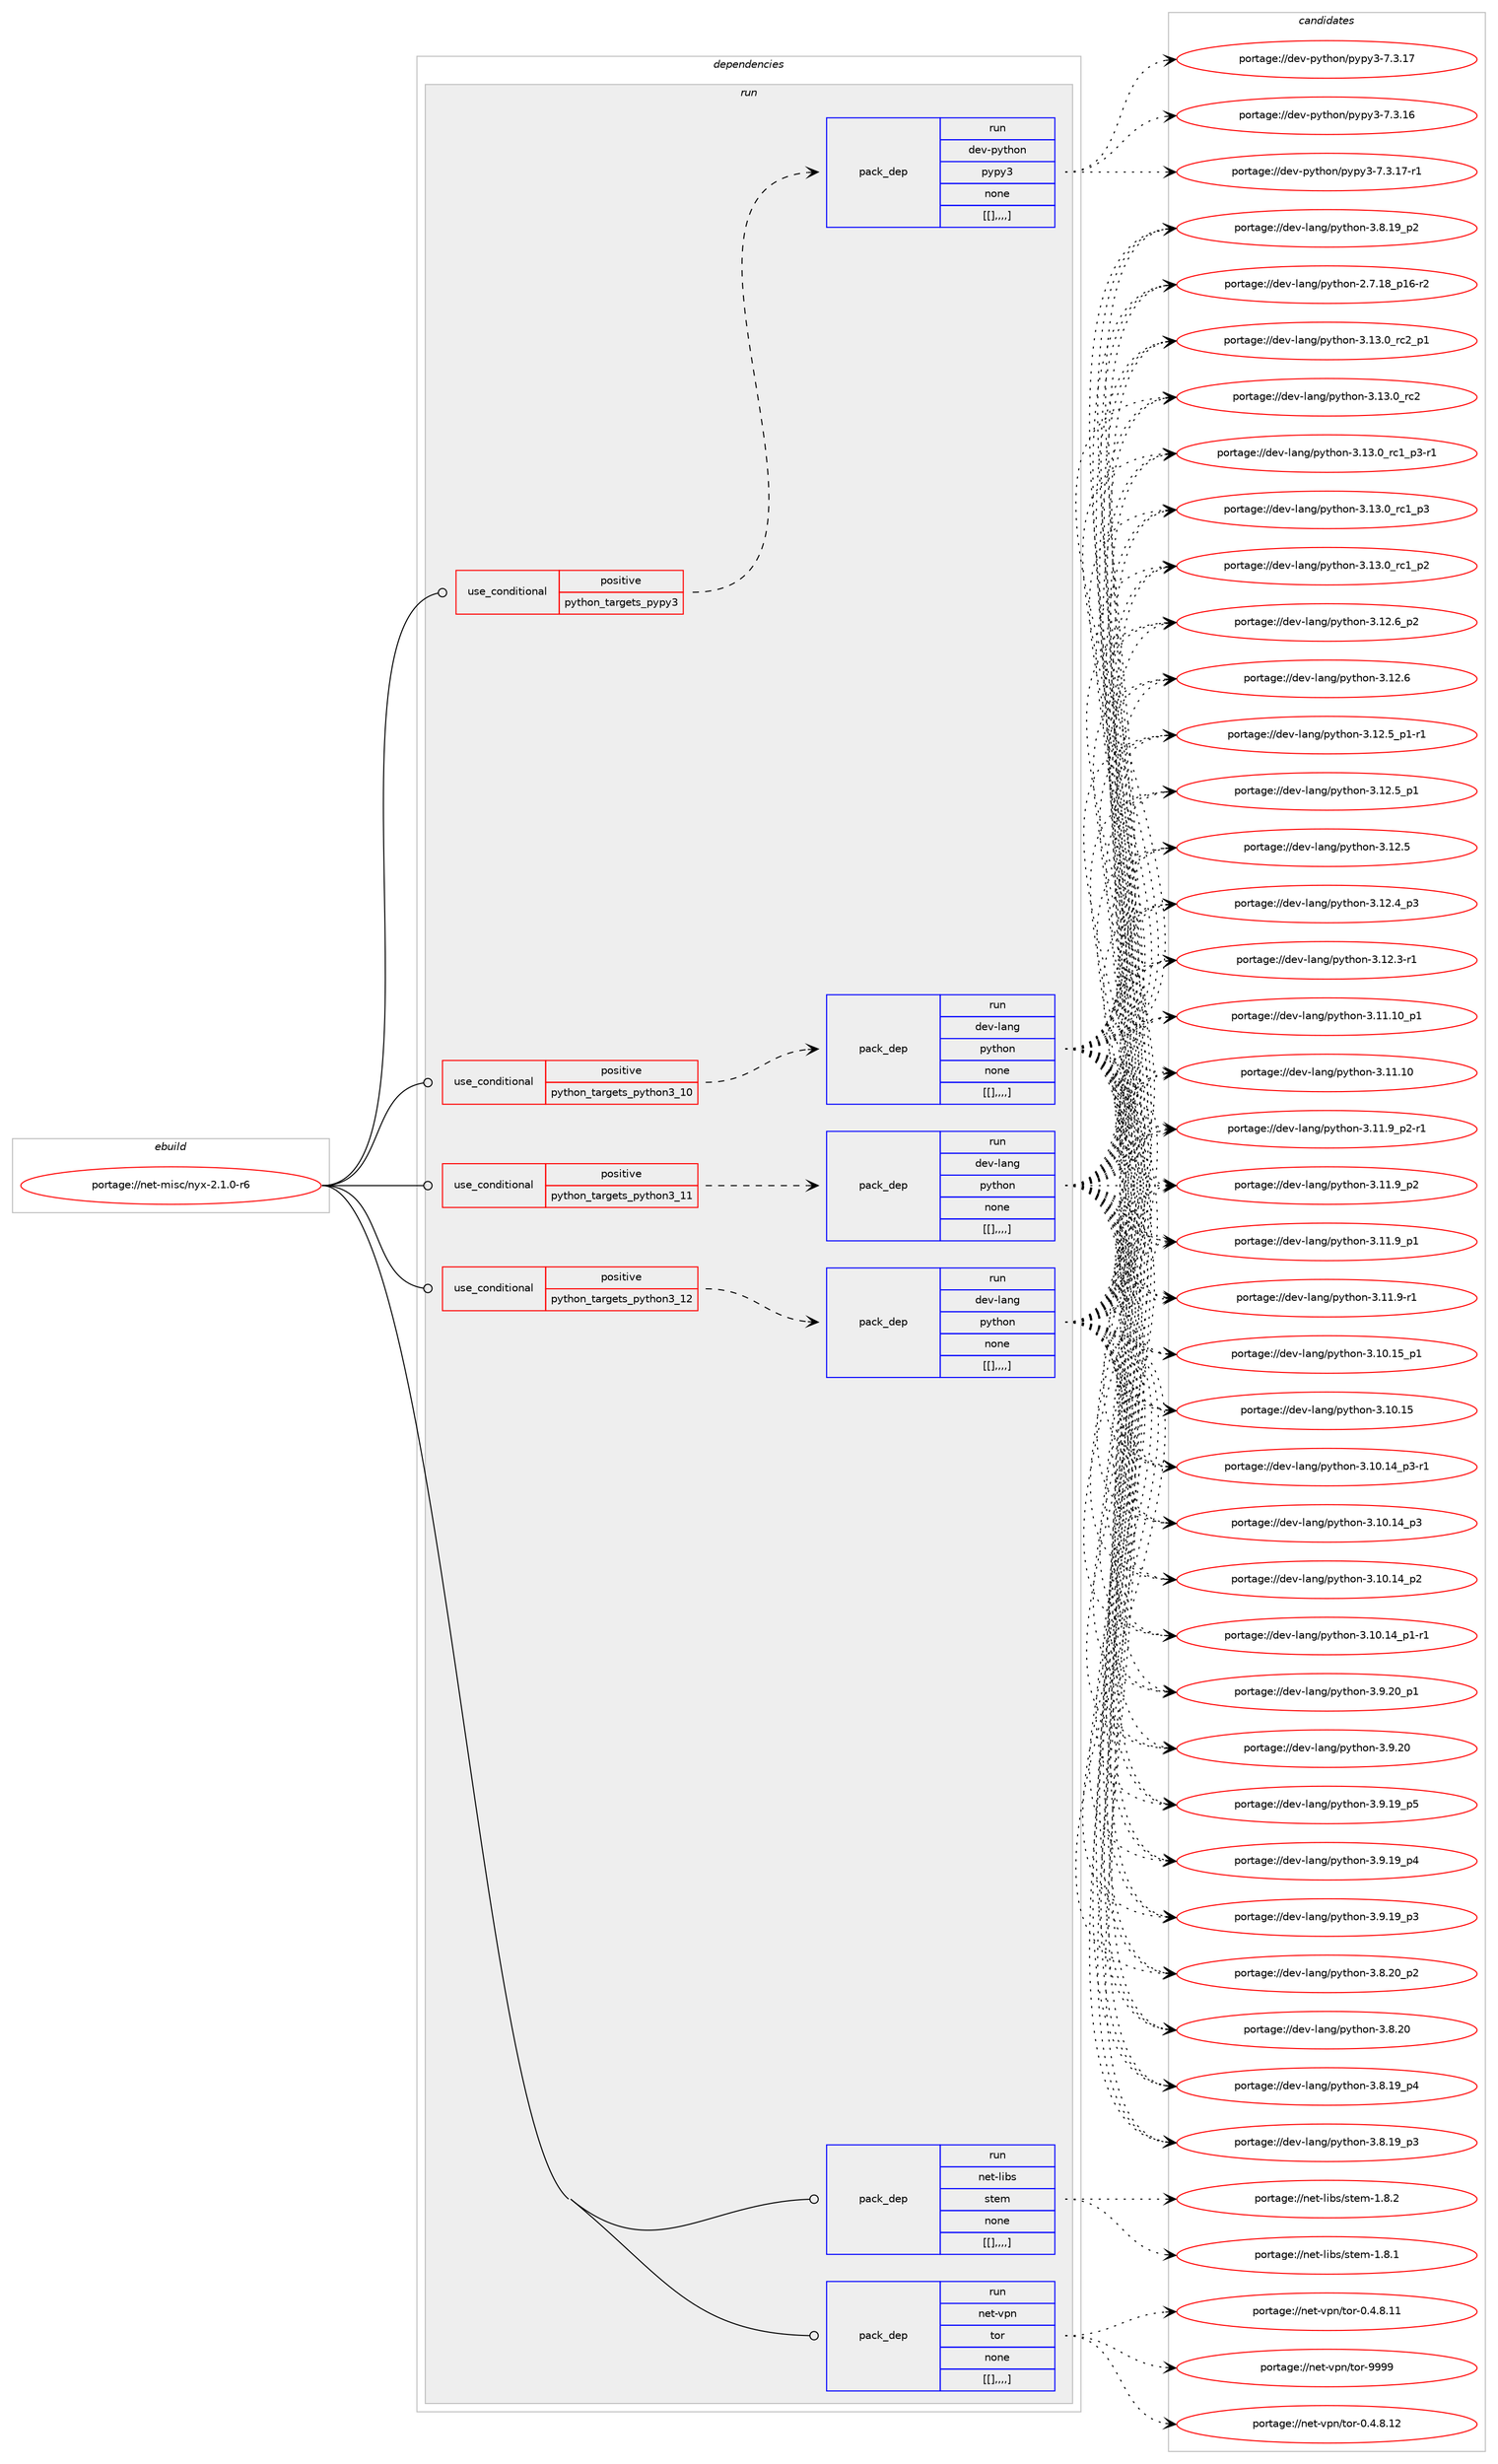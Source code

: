digraph prolog {

# *************
# Graph options
# *************

newrank=true;
concentrate=true;
compound=true;
graph [rankdir=LR,fontname=Helvetica,fontsize=10,ranksep=1.5];#, ranksep=2.5, nodesep=0.2];
edge  [arrowhead=vee];
node  [fontname=Helvetica,fontsize=10];

# **********
# The ebuild
# **********

subgraph cluster_leftcol {
color=gray;
label=<<i>ebuild</i>>;
id [label="portage://net-misc/nyx-2.1.0-r6", color=red, width=4, href="../net-misc/nyx-2.1.0-r6.svg"];
}

# ****************
# The dependencies
# ****************

subgraph cluster_midcol {
color=gray;
label=<<i>dependencies</i>>;
subgraph cluster_compile {
fillcolor="#eeeeee";
style=filled;
label=<<i>compile</i>>;
}
subgraph cluster_compileandrun {
fillcolor="#eeeeee";
style=filled;
label=<<i>compile and run</i>>;
}
subgraph cluster_run {
fillcolor="#eeeeee";
style=filled;
label=<<i>run</i>>;
subgraph cond101867 {
dependency383389 [label=<<TABLE BORDER="0" CELLBORDER="1" CELLSPACING="0" CELLPADDING="4"><TR><TD ROWSPAN="3" CELLPADDING="10">use_conditional</TD></TR><TR><TD>positive</TD></TR><TR><TD>python_targets_pypy3</TD></TR></TABLE>>, shape=none, color=red];
subgraph pack278799 {
dependency383390 [label=<<TABLE BORDER="0" CELLBORDER="1" CELLSPACING="0" CELLPADDING="4" WIDTH="220"><TR><TD ROWSPAN="6" CELLPADDING="30">pack_dep</TD></TR><TR><TD WIDTH="110">run</TD></TR><TR><TD>dev-python</TD></TR><TR><TD>pypy3</TD></TR><TR><TD>none</TD></TR><TR><TD>[[],,,,]</TD></TR></TABLE>>, shape=none, color=blue];
}
dependency383389:e -> dependency383390:w [weight=20,style="dashed",arrowhead="vee"];
}
id:e -> dependency383389:w [weight=20,style="solid",arrowhead="odot"];
subgraph cond101868 {
dependency383391 [label=<<TABLE BORDER="0" CELLBORDER="1" CELLSPACING="0" CELLPADDING="4"><TR><TD ROWSPAN="3" CELLPADDING="10">use_conditional</TD></TR><TR><TD>positive</TD></TR><TR><TD>python_targets_python3_10</TD></TR></TABLE>>, shape=none, color=red];
subgraph pack278800 {
dependency383392 [label=<<TABLE BORDER="0" CELLBORDER="1" CELLSPACING="0" CELLPADDING="4" WIDTH="220"><TR><TD ROWSPAN="6" CELLPADDING="30">pack_dep</TD></TR><TR><TD WIDTH="110">run</TD></TR><TR><TD>dev-lang</TD></TR><TR><TD>python</TD></TR><TR><TD>none</TD></TR><TR><TD>[[],,,,]</TD></TR></TABLE>>, shape=none, color=blue];
}
dependency383391:e -> dependency383392:w [weight=20,style="dashed",arrowhead="vee"];
}
id:e -> dependency383391:w [weight=20,style="solid",arrowhead="odot"];
subgraph cond101869 {
dependency383393 [label=<<TABLE BORDER="0" CELLBORDER="1" CELLSPACING="0" CELLPADDING="4"><TR><TD ROWSPAN="3" CELLPADDING="10">use_conditional</TD></TR><TR><TD>positive</TD></TR><TR><TD>python_targets_python3_11</TD></TR></TABLE>>, shape=none, color=red];
subgraph pack278801 {
dependency383394 [label=<<TABLE BORDER="0" CELLBORDER="1" CELLSPACING="0" CELLPADDING="4" WIDTH="220"><TR><TD ROWSPAN="6" CELLPADDING="30">pack_dep</TD></TR><TR><TD WIDTH="110">run</TD></TR><TR><TD>dev-lang</TD></TR><TR><TD>python</TD></TR><TR><TD>none</TD></TR><TR><TD>[[],,,,]</TD></TR></TABLE>>, shape=none, color=blue];
}
dependency383393:e -> dependency383394:w [weight=20,style="dashed",arrowhead="vee"];
}
id:e -> dependency383393:w [weight=20,style="solid",arrowhead="odot"];
subgraph cond101870 {
dependency383395 [label=<<TABLE BORDER="0" CELLBORDER="1" CELLSPACING="0" CELLPADDING="4"><TR><TD ROWSPAN="3" CELLPADDING="10">use_conditional</TD></TR><TR><TD>positive</TD></TR><TR><TD>python_targets_python3_12</TD></TR></TABLE>>, shape=none, color=red];
subgraph pack278802 {
dependency383396 [label=<<TABLE BORDER="0" CELLBORDER="1" CELLSPACING="0" CELLPADDING="4" WIDTH="220"><TR><TD ROWSPAN="6" CELLPADDING="30">pack_dep</TD></TR><TR><TD WIDTH="110">run</TD></TR><TR><TD>dev-lang</TD></TR><TR><TD>python</TD></TR><TR><TD>none</TD></TR><TR><TD>[[],,,,]</TD></TR></TABLE>>, shape=none, color=blue];
}
dependency383395:e -> dependency383396:w [weight=20,style="dashed",arrowhead="vee"];
}
id:e -> dependency383395:w [weight=20,style="solid",arrowhead="odot"];
subgraph pack278803 {
dependency383397 [label=<<TABLE BORDER="0" CELLBORDER="1" CELLSPACING="0" CELLPADDING="4" WIDTH="220"><TR><TD ROWSPAN="6" CELLPADDING="30">pack_dep</TD></TR><TR><TD WIDTH="110">run</TD></TR><TR><TD>net-libs</TD></TR><TR><TD>stem</TD></TR><TR><TD>none</TD></TR><TR><TD>[[],,,,]</TD></TR></TABLE>>, shape=none, color=blue];
}
id:e -> dependency383397:w [weight=20,style="solid",arrowhead="odot"];
subgraph pack278804 {
dependency383398 [label=<<TABLE BORDER="0" CELLBORDER="1" CELLSPACING="0" CELLPADDING="4" WIDTH="220"><TR><TD ROWSPAN="6" CELLPADDING="30">pack_dep</TD></TR><TR><TD WIDTH="110">run</TD></TR><TR><TD>net-vpn</TD></TR><TR><TD>tor</TD></TR><TR><TD>none</TD></TR><TR><TD>[[],,,,]</TD></TR></TABLE>>, shape=none, color=blue];
}
id:e -> dependency383398:w [weight=20,style="solid",arrowhead="odot"];
}
}

# **************
# The candidates
# **************

subgraph cluster_choices {
rank=same;
color=gray;
label=<<i>candidates</i>>;

subgraph choice278799 {
color=black;
nodesep=1;
choice100101118451121211161041111104711212111212151455546514649554511449 [label="portage://dev-python/pypy3-7.3.17-r1", color=red, width=4,href="../dev-python/pypy3-7.3.17-r1.svg"];
choice10010111845112121116104111110471121211121215145554651464955 [label="portage://dev-python/pypy3-7.3.17", color=red, width=4,href="../dev-python/pypy3-7.3.17.svg"];
choice10010111845112121116104111110471121211121215145554651464954 [label="portage://dev-python/pypy3-7.3.16", color=red, width=4,href="../dev-python/pypy3-7.3.16.svg"];
dependency383390:e -> choice100101118451121211161041111104711212111212151455546514649554511449:w [style=dotted,weight="100"];
dependency383390:e -> choice10010111845112121116104111110471121211121215145554651464955:w [style=dotted,weight="100"];
dependency383390:e -> choice10010111845112121116104111110471121211121215145554651464954:w [style=dotted,weight="100"];
}
subgraph choice278800 {
color=black;
nodesep=1;
choice100101118451089711010347112121116104111110455146495146489511499509511249 [label="portage://dev-lang/python-3.13.0_rc2_p1", color=red, width=4,href="../dev-lang/python-3.13.0_rc2_p1.svg"];
choice10010111845108971101034711212111610411111045514649514648951149950 [label="portage://dev-lang/python-3.13.0_rc2", color=red, width=4,href="../dev-lang/python-3.13.0_rc2.svg"];
choice1001011184510897110103471121211161041111104551464951464895114994995112514511449 [label="portage://dev-lang/python-3.13.0_rc1_p3-r1", color=red, width=4,href="../dev-lang/python-3.13.0_rc1_p3-r1.svg"];
choice100101118451089711010347112121116104111110455146495146489511499499511251 [label="portage://dev-lang/python-3.13.0_rc1_p3", color=red, width=4,href="../dev-lang/python-3.13.0_rc1_p3.svg"];
choice100101118451089711010347112121116104111110455146495146489511499499511250 [label="portage://dev-lang/python-3.13.0_rc1_p2", color=red, width=4,href="../dev-lang/python-3.13.0_rc1_p2.svg"];
choice100101118451089711010347112121116104111110455146495046549511250 [label="portage://dev-lang/python-3.12.6_p2", color=red, width=4,href="../dev-lang/python-3.12.6_p2.svg"];
choice10010111845108971101034711212111610411111045514649504654 [label="portage://dev-lang/python-3.12.6", color=red, width=4,href="../dev-lang/python-3.12.6.svg"];
choice1001011184510897110103471121211161041111104551464950465395112494511449 [label="portage://dev-lang/python-3.12.5_p1-r1", color=red, width=4,href="../dev-lang/python-3.12.5_p1-r1.svg"];
choice100101118451089711010347112121116104111110455146495046539511249 [label="portage://dev-lang/python-3.12.5_p1", color=red, width=4,href="../dev-lang/python-3.12.5_p1.svg"];
choice10010111845108971101034711212111610411111045514649504653 [label="portage://dev-lang/python-3.12.5", color=red, width=4,href="../dev-lang/python-3.12.5.svg"];
choice100101118451089711010347112121116104111110455146495046529511251 [label="portage://dev-lang/python-3.12.4_p3", color=red, width=4,href="../dev-lang/python-3.12.4_p3.svg"];
choice100101118451089711010347112121116104111110455146495046514511449 [label="portage://dev-lang/python-3.12.3-r1", color=red, width=4,href="../dev-lang/python-3.12.3-r1.svg"];
choice10010111845108971101034711212111610411111045514649494649489511249 [label="portage://dev-lang/python-3.11.10_p1", color=red, width=4,href="../dev-lang/python-3.11.10_p1.svg"];
choice1001011184510897110103471121211161041111104551464949464948 [label="portage://dev-lang/python-3.11.10", color=red, width=4,href="../dev-lang/python-3.11.10.svg"];
choice1001011184510897110103471121211161041111104551464949465795112504511449 [label="portage://dev-lang/python-3.11.9_p2-r1", color=red, width=4,href="../dev-lang/python-3.11.9_p2-r1.svg"];
choice100101118451089711010347112121116104111110455146494946579511250 [label="portage://dev-lang/python-3.11.9_p2", color=red, width=4,href="../dev-lang/python-3.11.9_p2.svg"];
choice100101118451089711010347112121116104111110455146494946579511249 [label="portage://dev-lang/python-3.11.9_p1", color=red, width=4,href="../dev-lang/python-3.11.9_p1.svg"];
choice100101118451089711010347112121116104111110455146494946574511449 [label="portage://dev-lang/python-3.11.9-r1", color=red, width=4,href="../dev-lang/python-3.11.9-r1.svg"];
choice10010111845108971101034711212111610411111045514649484649539511249 [label="portage://dev-lang/python-3.10.15_p1", color=red, width=4,href="../dev-lang/python-3.10.15_p1.svg"];
choice1001011184510897110103471121211161041111104551464948464953 [label="portage://dev-lang/python-3.10.15", color=red, width=4,href="../dev-lang/python-3.10.15.svg"];
choice100101118451089711010347112121116104111110455146494846495295112514511449 [label="portage://dev-lang/python-3.10.14_p3-r1", color=red, width=4,href="../dev-lang/python-3.10.14_p3-r1.svg"];
choice10010111845108971101034711212111610411111045514649484649529511251 [label="portage://dev-lang/python-3.10.14_p3", color=red, width=4,href="../dev-lang/python-3.10.14_p3.svg"];
choice10010111845108971101034711212111610411111045514649484649529511250 [label="portage://dev-lang/python-3.10.14_p2", color=red, width=4,href="../dev-lang/python-3.10.14_p2.svg"];
choice100101118451089711010347112121116104111110455146494846495295112494511449 [label="portage://dev-lang/python-3.10.14_p1-r1", color=red, width=4,href="../dev-lang/python-3.10.14_p1-r1.svg"];
choice100101118451089711010347112121116104111110455146574650489511249 [label="portage://dev-lang/python-3.9.20_p1", color=red, width=4,href="../dev-lang/python-3.9.20_p1.svg"];
choice10010111845108971101034711212111610411111045514657465048 [label="portage://dev-lang/python-3.9.20", color=red, width=4,href="../dev-lang/python-3.9.20.svg"];
choice100101118451089711010347112121116104111110455146574649579511253 [label="portage://dev-lang/python-3.9.19_p5", color=red, width=4,href="../dev-lang/python-3.9.19_p5.svg"];
choice100101118451089711010347112121116104111110455146574649579511252 [label="portage://dev-lang/python-3.9.19_p4", color=red, width=4,href="../dev-lang/python-3.9.19_p4.svg"];
choice100101118451089711010347112121116104111110455146574649579511251 [label="portage://dev-lang/python-3.9.19_p3", color=red, width=4,href="../dev-lang/python-3.9.19_p3.svg"];
choice100101118451089711010347112121116104111110455146564650489511250 [label="portage://dev-lang/python-3.8.20_p2", color=red, width=4,href="../dev-lang/python-3.8.20_p2.svg"];
choice10010111845108971101034711212111610411111045514656465048 [label="portage://dev-lang/python-3.8.20", color=red, width=4,href="../dev-lang/python-3.8.20.svg"];
choice100101118451089711010347112121116104111110455146564649579511252 [label="portage://dev-lang/python-3.8.19_p4", color=red, width=4,href="../dev-lang/python-3.8.19_p4.svg"];
choice100101118451089711010347112121116104111110455146564649579511251 [label="portage://dev-lang/python-3.8.19_p3", color=red, width=4,href="../dev-lang/python-3.8.19_p3.svg"];
choice100101118451089711010347112121116104111110455146564649579511250 [label="portage://dev-lang/python-3.8.19_p2", color=red, width=4,href="../dev-lang/python-3.8.19_p2.svg"];
choice100101118451089711010347112121116104111110455046554649569511249544511450 [label="portage://dev-lang/python-2.7.18_p16-r2", color=red, width=4,href="../dev-lang/python-2.7.18_p16-r2.svg"];
dependency383392:e -> choice100101118451089711010347112121116104111110455146495146489511499509511249:w [style=dotted,weight="100"];
dependency383392:e -> choice10010111845108971101034711212111610411111045514649514648951149950:w [style=dotted,weight="100"];
dependency383392:e -> choice1001011184510897110103471121211161041111104551464951464895114994995112514511449:w [style=dotted,weight="100"];
dependency383392:e -> choice100101118451089711010347112121116104111110455146495146489511499499511251:w [style=dotted,weight="100"];
dependency383392:e -> choice100101118451089711010347112121116104111110455146495146489511499499511250:w [style=dotted,weight="100"];
dependency383392:e -> choice100101118451089711010347112121116104111110455146495046549511250:w [style=dotted,weight="100"];
dependency383392:e -> choice10010111845108971101034711212111610411111045514649504654:w [style=dotted,weight="100"];
dependency383392:e -> choice1001011184510897110103471121211161041111104551464950465395112494511449:w [style=dotted,weight="100"];
dependency383392:e -> choice100101118451089711010347112121116104111110455146495046539511249:w [style=dotted,weight="100"];
dependency383392:e -> choice10010111845108971101034711212111610411111045514649504653:w [style=dotted,weight="100"];
dependency383392:e -> choice100101118451089711010347112121116104111110455146495046529511251:w [style=dotted,weight="100"];
dependency383392:e -> choice100101118451089711010347112121116104111110455146495046514511449:w [style=dotted,weight="100"];
dependency383392:e -> choice10010111845108971101034711212111610411111045514649494649489511249:w [style=dotted,weight="100"];
dependency383392:e -> choice1001011184510897110103471121211161041111104551464949464948:w [style=dotted,weight="100"];
dependency383392:e -> choice1001011184510897110103471121211161041111104551464949465795112504511449:w [style=dotted,weight="100"];
dependency383392:e -> choice100101118451089711010347112121116104111110455146494946579511250:w [style=dotted,weight="100"];
dependency383392:e -> choice100101118451089711010347112121116104111110455146494946579511249:w [style=dotted,weight="100"];
dependency383392:e -> choice100101118451089711010347112121116104111110455146494946574511449:w [style=dotted,weight="100"];
dependency383392:e -> choice10010111845108971101034711212111610411111045514649484649539511249:w [style=dotted,weight="100"];
dependency383392:e -> choice1001011184510897110103471121211161041111104551464948464953:w [style=dotted,weight="100"];
dependency383392:e -> choice100101118451089711010347112121116104111110455146494846495295112514511449:w [style=dotted,weight="100"];
dependency383392:e -> choice10010111845108971101034711212111610411111045514649484649529511251:w [style=dotted,weight="100"];
dependency383392:e -> choice10010111845108971101034711212111610411111045514649484649529511250:w [style=dotted,weight="100"];
dependency383392:e -> choice100101118451089711010347112121116104111110455146494846495295112494511449:w [style=dotted,weight="100"];
dependency383392:e -> choice100101118451089711010347112121116104111110455146574650489511249:w [style=dotted,weight="100"];
dependency383392:e -> choice10010111845108971101034711212111610411111045514657465048:w [style=dotted,weight="100"];
dependency383392:e -> choice100101118451089711010347112121116104111110455146574649579511253:w [style=dotted,weight="100"];
dependency383392:e -> choice100101118451089711010347112121116104111110455146574649579511252:w [style=dotted,weight="100"];
dependency383392:e -> choice100101118451089711010347112121116104111110455146574649579511251:w [style=dotted,weight="100"];
dependency383392:e -> choice100101118451089711010347112121116104111110455146564650489511250:w [style=dotted,weight="100"];
dependency383392:e -> choice10010111845108971101034711212111610411111045514656465048:w [style=dotted,weight="100"];
dependency383392:e -> choice100101118451089711010347112121116104111110455146564649579511252:w [style=dotted,weight="100"];
dependency383392:e -> choice100101118451089711010347112121116104111110455146564649579511251:w [style=dotted,weight="100"];
dependency383392:e -> choice100101118451089711010347112121116104111110455146564649579511250:w [style=dotted,weight="100"];
dependency383392:e -> choice100101118451089711010347112121116104111110455046554649569511249544511450:w [style=dotted,weight="100"];
}
subgraph choice278801 {
color=black;
nodesep=1;
choice100101118451089711010347112121116104111110455146495146489511499509511249 [label="portage://dev-lang/python-3.13.0_rc2_p1", color=red, width=4,href="../dev-lang/python-3.13.0_rc2_p1.svg"];
choice10010111845108971101034711212111610411111045514649514648951149950 [label="portage://dev-lang/python-3.13.0_rc2", color=red, width=4,href="../dev-lang/python-3.13.0_rc2.svg"];
choice1001011184510897110103471121211161041111104551464951464895114994995112514511449 [label="portage://dev-lang/python-3.13.0_rc1_p3-r1", color=red, width=4,href="../dev-lang/python-3.13.0_rc1_p3-r1.svg"];
choice100101118451089711010347112121116104111110455146495146489511499499511251 [label="portage://dev-lang/python-3.13.0_rc1_p3", color=red, width=4,href="../dev-lang/python-3.13.0_rc1_p3.svg"];
choice100101118451089711010347112121116104111110455146495146489511499499511250 [label="portage://dev-lang/python-3.13.0_rc1_p2", color=red, width=4,href="../dev-lang/python-3.13.0_rc1_p2.svg"];
choice100101118451089711010347112121116104111110455146495046549511250 [label="portage://dev-lang/python-3.12.6_p2", color=red, width=4,href="../dev-lang/python-3.12.6_p2.svg"];
choice10010111845108971101034711212111610411111045514649504654 [label="portage://dev-lang/python-3.12.6", color=red, width=4,href="../dev-lang/python-3.12.6.svg"];
choice1001011184510897110103471121211161041111104551464950465395112494511449 [label="portage://dev-lang/python-3.12.5_p1-r1", color=red, width=4,href="../dev-lang/python-3.12.5_p1-r1.svg"];
choice100101118451089711010347112121116104111110455146495046539511249 [label="portage://dev-lang/python-3.12.5_p1", color=red, width=4,href="../dev-lang/python-3.12.5_p1.svg"];
choice10010111845108971101034711212111610411111045514649504653 [label="portage://dev-lang/python-3.12.5", color=red, width=4,href="../dev-lang/python-3.12.5.svg"];
choice100101118451089711010347112121116104111110455146495046529511251 [label="portage://dev-lang/python-3.12.4_p3", color=red, width=4,href="../dev-lang/python-3.12.4_p3.svg"];
choice100101118451089711010347112121116104111110455146495046514511449 [label="portage://dev-lang/python-3.12.3-r1", color=red, width=4,href="../dev-lang/python-3.12.3-r1.svg"];
choice10010111845108971101034711212111610411111045514649494649489511249 [label="portage://dev-lang/python-3.11.10_p1", color=red, width=4,href="../dev-lang/python-3.11.10_p1.svg"];
choice1001011184510897110103471121211161041111104551464949464948 [label="portage://dev-lang/python-3.11.10", color=red, width=4,href="../dev-lang/python-3.11.10.svg"];
choice1001011184510897110103471121211161041111104551464949465795112504511449 [label="portage://dev-lang/python-3.11.9_p2-r1", color=red, width=4,href="../dev-lang/python-3.11.9_p2-r1.svg"];
choice100101118451089711010347112121116104111110455146494946579511250 [label="portage://dev-lang/python-3.11.9_p2", color=red, width=4,href="../dev-lang/python-3.11.9_p2.svg"];
choice100101118451089711010347112121116104111110455146494946579511249 [label="portage://dev-lang/python-3.11.9_p1", color=red, width=4,href="../dev-lang/python-3.11.9_p1.svg"];
choice100101118451089711010347112121116104111110455146494946574511449 [label="portage://dev-lang/python-3.11.9-r1", color=red, width=4,href="../dev-lang/python-3.11.9-r1.svg"];
choice10010111845108971101034711212111610411111045514649484649539511249 [label="portage://dev-lang/python-3.10.15_p1", color=red, width=4,href="../dev-lang/python-3.10.15_p1.svg"];
choice1001011184510897110103471121211161041111104551464948464953 [label="portage://dev-lang/python-3.10.15", color=red, width=4,href="../dev-lang/python-3.10.15.svg"];
choice100101118451089711010347112121116104111110455146494846495295112514511449 [label="portage://dev-lang/python-3.10.14_p3-r1", color=red, width=4,href="../dev-lang/python-3.10.14_p3-r1.svg"];
choice10010111845108971101034711212111610411111045514649484649529511251 [label="portage://dev-lang/python-3.10.14_p3", color=red, width=4,href="../dev-lang/python-3.10.14_p3.svg"];
choice10010111845108971101034711212111610411111045514649484649529511250 [label="portage://dev-lang/python-3.10.14_p2", color=red, width=4,href="../dev-lang/python-3.10.14_p2.svg"];
choice100101118451089711010347112121116104111110455146494846495295112494511449 [label="portage://dev-lang/python-3.10.14_p1-r1", color=red, width=4,href="../dev-lang/python-3.10.14_p1-r1.svg"];
choice100101118451089711010347112121116104111110455146574650489511249 [label="portage://dev-lang/python-3.9.20_p1", color=red, width=4,href="../dev-lang/python-3.9.20_p1.svg"];
choice10010111845108971101034711212111610411111045514657465048 [label="portage://dev-lang/python-3.9.20", color=red, width=4,href="../dev-lang/python-3.9.20.svg"];
choice100101118451089711010347112121116104111110455146574649579511253 [label="portage://dev-lang/python-3.9.19_p5", color=red, width=4,href="../dev-lang/python-3.9.19_p5.svg"];
choice100101118451089711010347112121116104111110455146574649579511252 [label="portage://dev-lang/python-3.9.19_p4", color=red, width=4,href="../dev-lang/python-3.9.19_p4.svg"];
choice100101118451089711010347112121116104111110455146574649579511251 [label="portage://dev-lang/python-3.9.19_p3", color=red, width=4,href="../dev-lang/python-3.9.19_p3.svg"];
choice100101118451089711010347112121116104111110455146564650489511250 [label="portage://dev-lang/python-3.8.20_p2", color=red, width=4,href="../dev-lang/python-3.8.20_p2.svg"];
choice10010111845108971101034711212111610411111045514656465048 [label="portage://dev-lang/python-3.8.20", color=red, width=4,href="../dev-lang/python-3.8.20.svg"];
choice100101118451089711010347112121116104111110455146564649579511252 [label="portage://dev-lang/python-3.8.19_p4", color=red, width=4,href="../dev-lang/python-3.8.19_p4.svg"];
choice100101118451089711010347112121116104111110455146564649579511251 [label="portage://dev-lang/python-3.8.19_p3", color=red, width=4,href="../dev-lang/python-3.8.19_p3.svg"];
choice100101118451089711010347112121116104111110455146564649579511250 [label="portage://dev-lang/python-3.8.19_p2", color=red, width=4,href="../dev-lang/python-3.8.19_p2.svg"];
choice100101118451089711010347112121116104111110455046554649569511249544511450 [label="portage://dev-lang/python-2.7.18_p16-r2", color=red, width=4,href="../dev-lang/python-2.7.18_p16-r2.svg"];
dependency383394:e -> choice100101118451089711010347112121116104111110455146495146489511499509511249:w [style=dotted,weight="100"];
dependency383394:e -> choice10010111845108971101034711212111610411111045514649514648951149950:w [style=dotted,weight="100"];
dependency383394:e -> choice1001011184510897110103471121211161041111104551464951464895114994995112514511449:w [style=dotted,weight="100"];
dependency383394:e -> choice100101118451089711010347112121116104111110455146495146489511499499511251:w [style=dotted,weight="100"];
dependency383394:e -> choice100101118451089711010347112121116104111110455146495146489511499499511250:w [style=dotted,weight="100"];
dependency383394:e -> choice100101118451089711010347112121116104111110455146495046549511250:w [style=dotted,weight="100"];
dependency383394:e -> choice10010111845108971101034711212111610411111045514649504654:w [style=dotted,weight="100"];
dependency383394:e -> choice1001011184510897110103471121211161041111104551464950465395112494511449:w [style=dotted,weight="100"];
dependency383394:e -> choice100101118451089711010347112121116104111110455146495046539511249:w [style=dotted,weight="100"];
dependency383394:e -> choice10010111845108971101034711212111610411111045514649504653:w [style=dotted,weight="100"];
dependency383394:e -> choice100101118451089711010347112121116104111110455146495046529511251:w [style=dotted,weight="100"];
dependency383394:e -> choice100101118451089711010347112121116104111110455146495046514511449:w [style=dotted,weight="100"];
dependency383394:e -> choice10010111845108971101034711212111610411111045514649494649489511249:w [style=dotted,weight="100"];
dependency383394:e -> choice1001011184510897110103471121211161041111104551464949464948:w [style=dotted,weight="100"];
dependency383394:e -> choice1001011184510897110103471121211161041111104551464949465795112504511449:w [style=dotted,weight="100"];
dependency383394:e -> choice100101118451089711010347112121116104111110455146494946579511250:w [style=dotted,weight="100"];
dependency383394:e -> choice100101118451089711010347112121116104111110455146494946579511249:w [style=dotted,weight="100"];
dependency383394:e -> choice100101118451089711010347112121116104111110455146494946574511449:w [style=dotted,weight="100"];
dependency383394:e -> choice10010111845108971101034711212111610411111045514649484649539511249:w [style=dotted,weight="100"];
dependency383394:e -> choice1001011184510897110103471121211161041111104551464948464953:w [style=dotted,weight="100"];
dependency383394:e -> choice100101118451089711010347112121116104111110455146494846495295112514511449:w [style=dotted,weight="100"];
dependency383394:e -> choice10010111845108971101034711212111610411111045514649484649529511251:w [style=dotted,weight="100"];
dependency383394:e -> choice10010111845108971101034711212111610411111045514649484649529511250:w [style=dotted,weight="100"];
dependency383394:e -> choice100101118451089711010347112121116104111110455146494846495295112494511449:w [style=dotted,weight="100"];
dependency383394:e -> choice100101118451089711010347112121116104111110455146574650489511249:w [style=dotted,weight="100"];
dependency383394:e -> choice10010111845108971101034711212111610411111045514657465048:w [style=dotted,weight="100"];
dependency383394:e -> choice100101118451089711010347112121116104111110455146574649579511253:w [style=dotted,weight="100"];
dependency383394:e -> choice100101118451089711010347112121116104111110455146574649579511252:w [style=dotted,weight="100"];
dependency383394:e -> choice100101118451089711010347112121116104111110455146574649579511251:w [style=dotted,weight="100"];
dependency383394:e -> choice100101118451089711010347112121116104111110455146564650489511250:w [style=dotted,weight="100"];
dependency383394:e -> choice10010111845108971101034711212111610411111045514656465048:w [style=dotted,weight="100"];
dependency383394:e -> choice100101118451089711010347112121116104111110455146564649579511252:w [style=dotted,weight="100"];
dependency383394:e -> choice100101118451089711010347112121116104111110455146564649579511251:w [style=dotted,weight="100"];
dependency383394:e -> choice100101118451089711010347112121116104111110455146564649579511250:w [style=dotted,weight="100"];
dependency383394:e -> choice100101118451089711010347112121116104111110455046554649569511249544511450:w [style=dotted,weight="100"];
}
subgraph choice278802 {
color=black;
nodesep=1;
choice100101118451089711010347112121116104111110455146495146489511499509511249 [label="portage://dev-lang/python-3.13.0_rc2_p1", color=red, width=4,href="../dev-lang/python-3.13.0_rc2_p1.svg"];
choice10010111845108971101034711212111610411111045514649514648951149950 [label="portage://dev-lang/python-3.13.0_rc2", color=red, width=4,href="../dev-lang/python-3.13.0_rc2.svg"];
choice1001011184510897110103471121211161041111104551464951464895114994995112514511449 [label="portage://dev-lang/python-3.13.0_rc1_p3-r1", color=red, width=4,href="../dev-lang/python-3.13.0_rc1_p3-r1.svg"];
choice100101118451089711010347112121116104111110455146495146489511499499511251 [label="portage://dev-lang/python-3.13.0_rc1_p3", color=red, width=4,href="../dev-lang/python-3.13.0_rc1_p3.svg"];
choice100101118451089711010347112121116104111110455146495146489511499499511250 [label="portage://dev-lang/python-3.13.0_rc1_p2", color=red, width=4,href="../dev-lang/python-3.13.0_rc1_p2.svg"];
choice100101118451089711010347112121116104111110455146495046549511250 [label="portage://dev-lang/python-3.12.6_p2", color=red, width=4,href="../dev-lang/python-3.12.6_p2.svg"];
choice10010111845108971101034711212111610411111045514649504654 [label="portage://dev-lang/python-3.12.6", color=red, width=4,href="../dev-lang/python-3.12.6.svg"];
choice1001011184510897110103471121211161041111104551464950465395112494511449 [label="portage://dev-lang/python-3.12.5_p1-r1", color=red, width=4,href="../dev-lang/python-3.12.5_p1-r1.svg"];
choice100101118451089711010347112121116104111110455146495046539511249 [label="portage://dev-lang/python-3.12.5_p1", color=red, width=4,href="../dev-lang/python-3.12.5_p1.svg"];
choice10010111845108971101034711212111610411111045514649504653 [label="portage://dev-lang/python-3.12.5", color=red, width=4,href="../dev-lang/python-3.12.5.svg"];
choice100101118451089711010347112121116104111110455146495046529511251 [label="portage://dev-lang/python-3.12.4_p3", color=red, width=4,href="../dev-lang/python-3.12.4_p3.svg"];
choice100101118451089711010347112121116104111110455146495046514511449 [label="portage://dev-lang/python-3.12.3-r1", color=red, width=4,href="../dev-lang/python-3.12.3-r1.svg"];
choice10010111845108971101034711212111610411111045514649494649489511249 [label="portage://dev-lang/python-3.11.10_p1", color=red, width=4,href="../dev-lang/python-3.11.10_p1.svg"];
choice1001011184510897110103471121211161041111104551464949464948 [label="portage://dev-lang/python-3.11.10", color=red, width=4,href="../dev-lang/python-3.11.10.svg"];
choice1001011184510897110103471121211161041111104551464949465795112504511449 [label="portage://dev-lang/python-3.11.9_p2-r1", color=red, width=4,href="../dev-lang/python-3.11.9_p2-r1.svg"];
choice100101118451089711010347112121116104111110455146494946579511250 [label="portage://dev-lang/python-3.11.9_p2", color=red, width=4,href="../dev-lang/python-3.11.9_p2.svg"];
choice100101118451089711010347112121116104111110455146494946579511249 [label="portage://dev-lang/python-3.11.9_p1", color=red, width=4,href="../dev-lang/python-3.11.9_p1.svg"];
choice100101118451089711010347112121116104111110455146494946574511449 [label="portage://dev-lang/python-3.11.9-r1", color=red, width=4,href="../dev-lang/python-3.11.9-r1.svg"];
choice10010111845108971101034711212111610411111045514649484649539511249 [label="portage://dev-lang/python-3.10.15_p1", color=red, width=4,href="../dev-lang/python-3.10.15_p1.svg"];
choice1001011184510897110103471121211161041111104551464948464953 [label="portage://dev-lang/python-3.10.15", color=red, width=4,href="../dev-lang/python-3.10.15.svg"];
choice100101118451089711010347112121116104111110455146494846495295112514511449 [label="portage://dev-lang/python-3.10.14_p3-r1", color=red, width=4,href="../dev-lang/python-3.10.14_p3-r1.svg"];
choice10010111845108971101034711212111610411111045514649484649529511251 [label="portage://dev-lang/python-3.10.14_p3", color=red, width=4,href="../dev-lang/python-3.10.14_p3.svg"];
choice10010111845108971101034711212111610411111045514649484649529511250 [label="portage://dev-lang/python-3.10.14_p2", color=red, width=4,href="../dev-lang/python-3.10.14_p2.svg"];
choice100101118451089711010347112121116104111110455146494846495295112494511449 [label="portage://dev-lang/python-3.10.14_p1-r1", color=red, width=4,href="../dev-lang/python-3.10.14_p1-r1.svg"];
choice100101118451089711010347112121116104111110455146574650489511249 [label="portage://dev-lang/python-3.9.20_p1", color=red, width=4,href="../dev-lang/python-3.9.20_p1.svg"];
choice10010111845108971101034711212111610411111045514657465048 [label="portage://dev-lang/python-3.9.20", color=red, width=4,href="../dev-lang/python-3.9.20.svg"];
choice100101118451089711010347112121116104111110455146574649579511253 [label="portage://dev-lang/python-3.9.19_p5", color=red, width=4,href="../dev-lang/python-3.9.19_p5.svg"];
choice100101118451089711010347112121116104111110455146574649579511252 [label="portage://dev-lang/python-3.9.19_p4", color=red, width=4,href="../dev-lang/python-3.9.19_p4.svg"];
choice100101118451089711010347112121116104111110455146574649579511251 [label="portage://dev-lang/python-3.9.19_p3", color=red, width=4,href="../dev-lang/python-3.9.19_p3.svg"];
choice100101118451089711010347112121116104111110455146564650489511250 [label="portage://dev-lang/python-3.8.20_p2", color=red, width=4,href="../dev-lang/python-3.8.20_p2.svg"];
choice10010111845108971101034711212111610411111045514656465048 [label="portage://dev-lang/python-3.8.20", color=red, width=4,href="../dev-lang/python-3.8.20.svg"];
choice100101118451089711010347112121116104111110455146564649579511252 [label="portage://dev-lang/python-3.8.19_p4", color=red, width=4,href="../dev-lang/python-3.8.19_p4.svg"];
choice100101118451089711010347112121116104111110455146564649579511251 [label="portage://dev-lang/python-3.8.19_p3", color=red, width=4,href="../dev-lang/python-3.8.19_p3.svg"];
choice100101118451089711010347112121116104111110455146564649579511250 [label="portage://dev-lang/python-3.8.19_p2", color=red, width=4,href="../dev-lang/python-3.8.19_p2.svg"];
choice100101118451089711010347112121116104111110455046554649569511249544511450 [label="portage://dev-lang/python-2.7.18_p16-r2", color=red, width=4,href="../dev-lang/python-2.7.18_p16-r2.svg"];
dependency383396:e -> choice100101118451089711010347112121116104111110455146495146489511499509511249:w [style=dotted,weight="100"];
dependency383396:e -> choice10010111845108971101034711212111610411111045514649514648951149950:w [style=dotted,weight="100"];
dependency383396:e -> choice1001011184510897110103471121211161041111104551464951464895114994995112514511449:w [style=dotted,weight="100"];
dependency383396:e -> choice100101118451089711010347112121116104111110455146495146489511499499511251:w [style=dotted,weight="100"];
dependency383396:e -> choice100101118451089711010347112121116104111110455146495146489511499499511250:w [style=dotted,weight="100"];
dependency383396:e -> choice100101118451089711010347112121116104111110455146495046549511250:w [style=dotted,weight="100"];
dependency383396:e -> choice10010111845108971101034711212111610411111045514649504654:w [style=dotted,weight="100"];
dependency383396:e -> choice1001011184510897110103471121211161041111104551464950465395112494511449:w [style=dotted,weight="100"];
dependency383396:e -> choice100101118451089711010347112121116104111110455146495046539511249:w [style=dotted,weight="100"];
dependency383396:e -> choice10010111845108971101034711212111610411111045514649504653:w [style=dotted,weight="100"];
dependency383396:e -> choice100101118451089711010347112121116104111110455146495046529511251:w [style=dotted,weight="100"];
dependency383396:e -> choice100101118451089711010347112121116104111110455146495046514511449:w [style=dotted,weight="100"];
dependency383396:e -> choice10010111845108971101034711212111610411111045514649494649489511249:w [style=dotted,weight="100"];
dependency383396:e -> choice1001011184510897110103471121211161041111104551464949464948:w [style=dotted,weight="100"];
dependency383396:e -> choice1001011184510897110103471121211161041111104551464949465795112504511449:w [style=dotted,weight="100"];
dependency383396:e -> choice100101118451089711010347112121116104111110455146494946579511250:w [style=dotted,weight="100"];
dependency383396:e -> choice100101118451089711010347112121116104111110455146494946579511249:w [style=dotted,weight="100"];
dependency383396:e -> choice100101118451089711010347112121116104111110455146494946574511449:w [style=dotted,weight="100"];
dependency383396:e -> choice10010111845108971101034711212111610411111045514649484649539511249:w [style=dotted,weight="100"];
dependency383396:e -> choice1001011184510897110103471121211161041111104551464948464953:w [style=dotted,weight="100"];
dependency383396:e -> choice100101118451089711010347112121116104111110455146494846495295112514511449:w [style=dotted,weight="100"];
dependency383396:e -> choice10010111845108971101034711212111610411111045514649484649529511251:w [style=dotted,weight="100"];
dependency383396:e -> choice10010111845108971101034711212111610411111045514649484649529511250:w [style=dotted,weight="100"];
dependency383396:e -> choice100101118451089711010347112121116104111110455146494846495295112494511449:w [style=dotted,weight="100"];
dependency383396:e -> choice100101118451089711010347112121116104111110455146574650489511249:w [style=dotted,weight="100"];
dependency383396:e -> choice10010111845108971101034711212111610411111045514657465048:w [style=dotted,weight="100"];
dependency383396:e -> choice100101118451089711010347112121116104111110455146574649579511253:w [style=dotted,weight="100"];
dependency383396:e -> choice100101118451089711010347112121116104111110455146574649579511252:w [style=dotted,weight="100"];
dependency383396:e -> choice100101118451089711010347112121116104111110455146574649579511251:w [style=dotted,weight="100"];
dependency383396:e -> choice100101118451089711010347112121116104111110455146564650489511250:w [style=dotted,weight="100"];
dependency383396:e -> choice10010111845108971101034711212111610411111045514656465048:w [style=dotted,weight="100"];
dependency383396:e -> choice100101118451089711010347112121116104111110455146564649579511252:w [style=dotted,weight="100"];
dependency383396:e -> choice100101118451089711010347112121116104111110455146564649579511251:w [style=dotted,weight="100"];
dependency383396:e -> choice100101118451089711010347112121116104111110455146564649579511250:w [style=dotted,weight="100"];
dependency383396:e -> choice100101118451089711010347112121116104111110455046554649569511249544511450:w [style=dotted,weight="100"];
}
subgraph choice278803 {
color=black;
nodesep=1;
choice110101116451081059811547115116101109454946564650 [label="portage://net-libs/stem-1.8.2", color=red, width=4,href="../net-libs/stem-1.8.2.svg"];
choice110101116451081059811547115116101109454946564649 [label="portage://net-libs/stem-1.8.1", color=red, width=4,href="../net-libs/stem-1.8.1.svg"];
dependency383397:e -> choice110101116451081059811547115116101109454946564650:w [style=dotted,weight="100"];
dependency383397:e -> choice110101116451081059811547115116101109454946564649:w [style=dotted,weight="100"];
}
subgraph choice278804 {
color=black;
nodesep=1;
choice11010111645118112110471161111144557575757 [label="portage://net-vpn/tor-9999", color=red, width=4,href="../net-vpn/tor-9999.svg"];
choice1101011164511811211047116111114454846524656464950 [label="portage://net-vpn/tor-0.4.8.12", color=red, width=4,href="../net-vpn/tor-0.4.8.12.svg"];
choice1101011164511811211047116111114454846524656464949 [label="portage://net-vpn/tor-0.4.8.11", color=red, width=4,href="../net-vpn/tor-0.4.8.11.svg"];
dependency383398:e -> choice11010111645118112110471161111144557575757:w [style=dotted,weight="100"];
dependency383398:e -> choice1101011164511811211047116111114454846524656464950:w [style=dotted,weight="100"];
dependency383398:e -> choice1101011164511811211047116111114454846524656464949:w [style=dotted,weight="100"];
}
}

}
